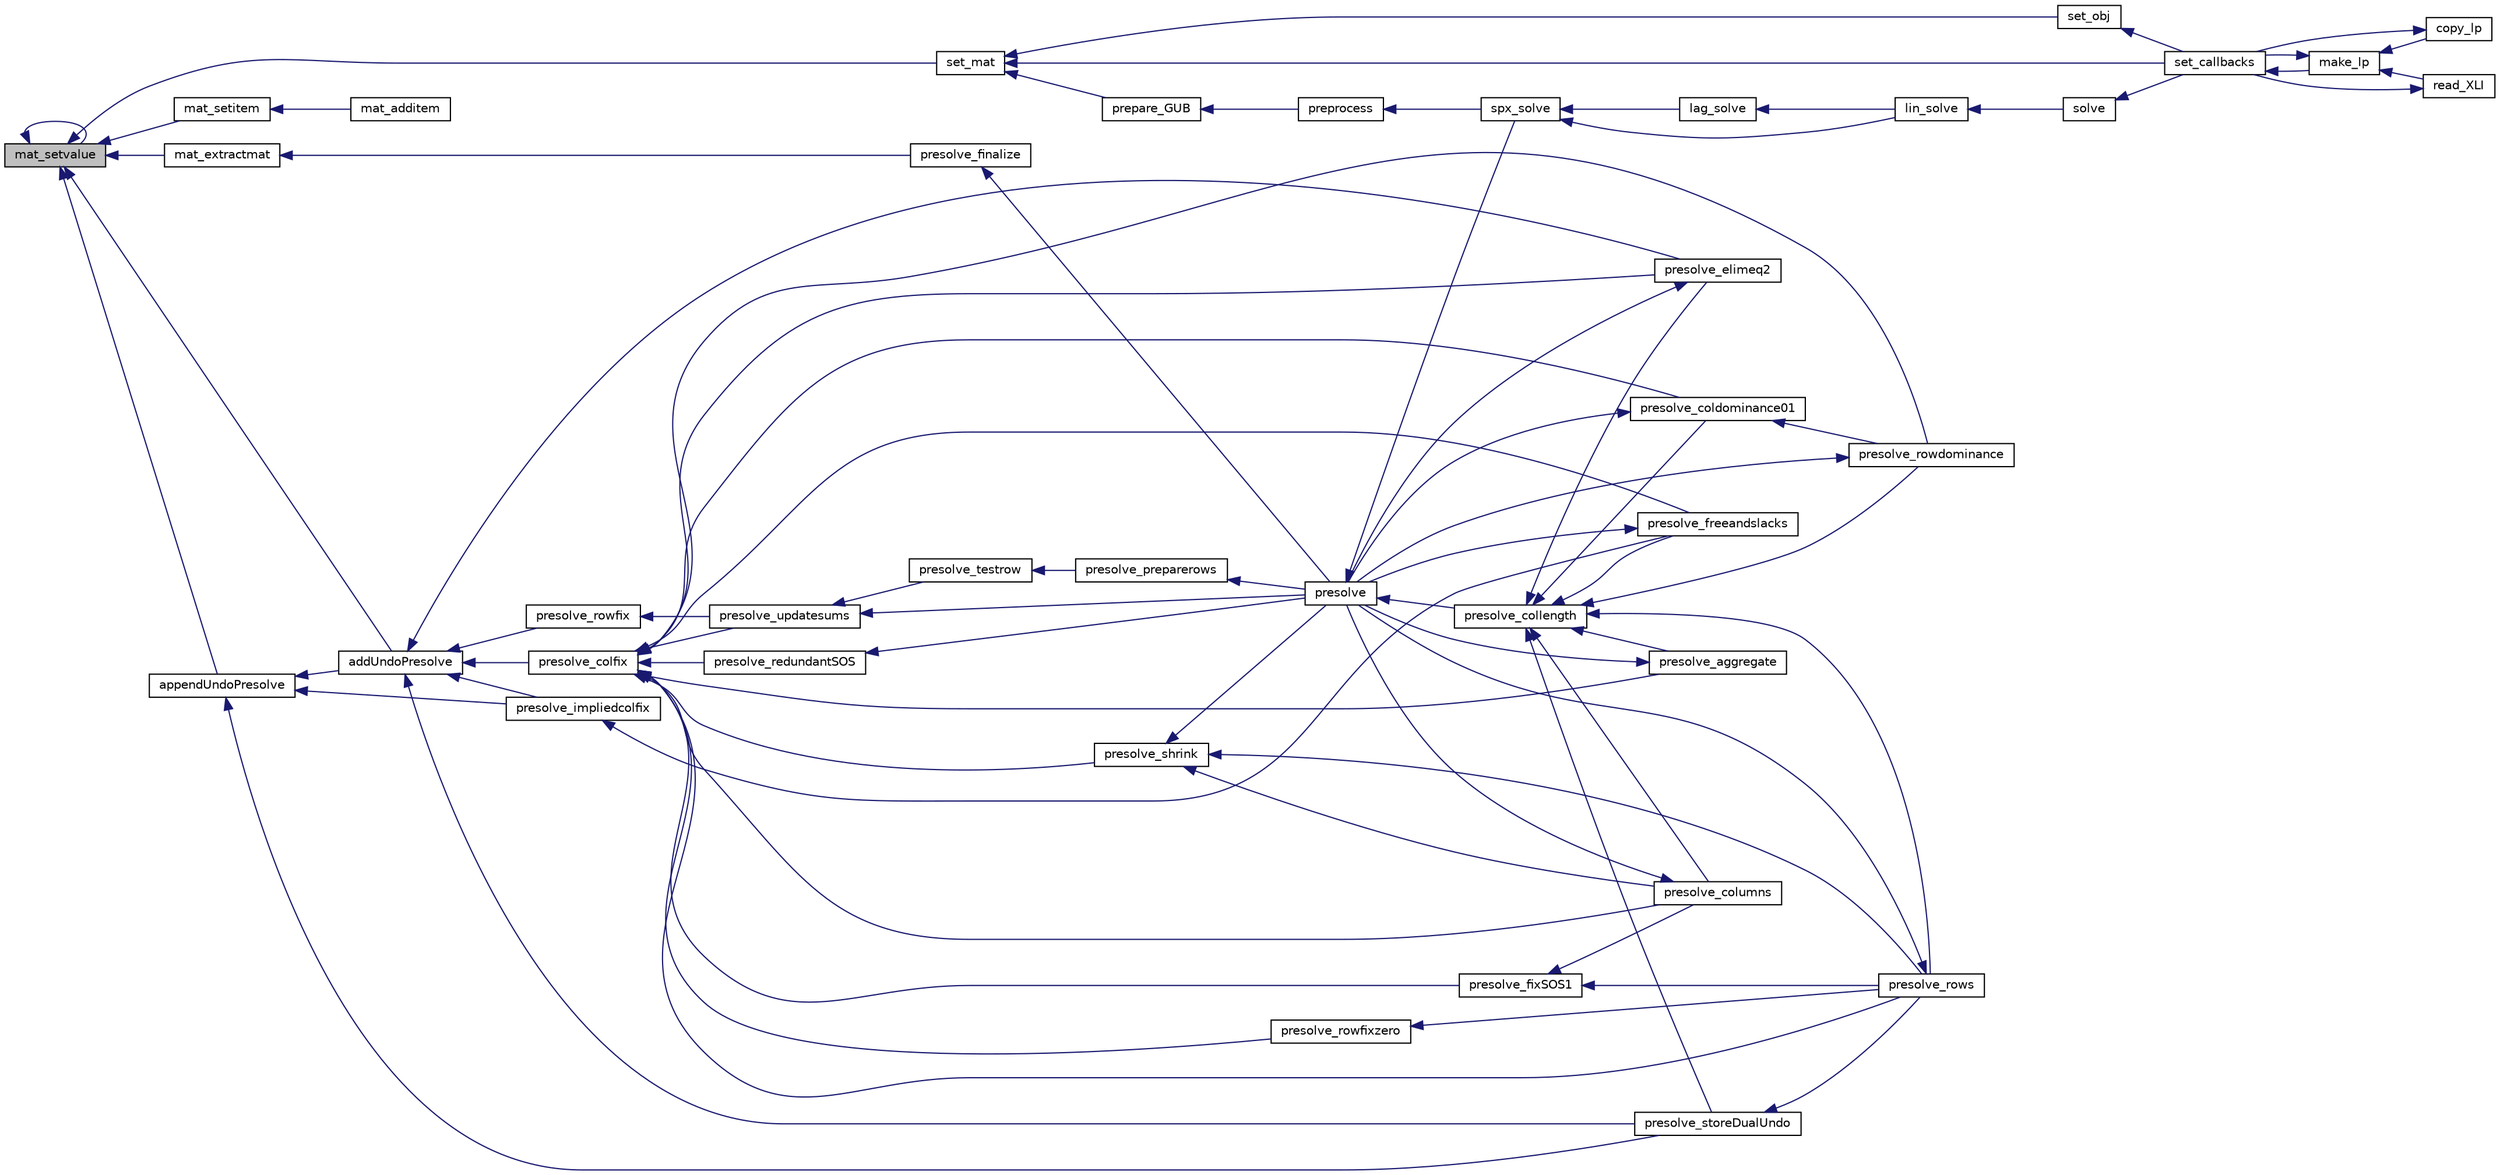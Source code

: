 digraph "mat_setvalue"
{
  edge [fontname="Helvetica",fontsize="10",labelfontname="Helvetica",labelfontsize="10"];
  node [fontname="Helvetica",fontsize="10",shape=record];
  rankdir="LR";
  Node2565 [label="mat_setvalue",height=0.2,width=0.4,color="black", fillcolor="grey75", style="filled", fontcolor="black"];
  Node2565 -> Node2566 [dir="back",color="midnightblue",fontsize="10",style="solid",fontname="Helvetica"];
  Node2566 [label="set_mat",height=0.2,width=0.4,color="black", fillcolor="white", style="filled",URL="$df/df7/lp__lib_8h.html#a21ce2e5c2697a784e679f1b3ae596d92"];
  Node2566 -> Node2567 [dir="back",color="midnightblue",fontsize="10",style="solid",fontname="Helvetica"];
  Node2567 [label="set_obj",height=0.2,width=0.4,color="black", fillcolor="white", style="filled",URL="$df/df7/lp__lib_8h.html#aa23a77296dfa4c4350f59de4eb2dd793"];
  Node2567 -> Node2568 [dir="back",color="midnightblue",fontsize="10",style="solid",fontname="Helvetica"];
  Node2568 [label="set_callbacks",height=0.2,width=0.4,color="black", fillcolor="white", style="filled",URL="$df/df7/lp__lib_8h.html#a929e8acb9704f61e16927c915c15cd07"];
  Node2568 -> Node2569 [dir="back",color="midnightblue",fontsize="10",style="solid",fontname="Helvetica"];
  Node2569 [label="make_lp",height=0.2,width=0.4,color="black", fillcolor="white", style="filled",URL="$df/df7/lp__lib_8h.html#a68a0333d84dd944f67e2a0ec72e346a9"];
  Node2569 -> Node2570 [dir="back",color="midnightblue",fontsize="10",style="solid",fontname="Helvetica"];
  Node2570 [label="copy_lp",height=0.2,width=0.4,color="black", fillcolor="white", style="filled",URL="$df/df7/lp__lib_8h.html#aca83ecdbc200b414db491306f3070ae9"];
  Node2570 -> Node2568 [dir="back",color="midnightblue",fontsize="10",style="solid",fontname="Helvetica"];
  Node2569 -> Node2568 [dir="back",color="midnightblue",fontsize="10",style="solid",fontname="Helvetica"];
  Node2569 -> Node2571 [dir="back",color="midnightblue",fontsize="10",style="solid",fontname="Helvetica"];
  Node2571 [label="read_XLI",height=0.2,width=0.4,color="black", fillcolor="white", style="filled",URL="$df/df7/lp__lib_8h.html#a351dd803960ab0dae2b39f2c65d3a58d"];
  Node2571 -> Node2568 [dir="back",color="midnightblue",fontsize="10",style="solid",fontname="Helvetica"];
  Node2566 -> Node2568 [dir="back",color="midnightblue",fontsize="10",style="solid",fontname="Helvetica"];
  Node2566 -> Node2572 [dir="back",color="midnightblue",fontsize="10",style="solid",fontname="Helvetica"];
  Node2572 [label="prepare_GUB",height=0.2,width=0.4,color="black", fillcolor="white", style="filled",URL="$df/df7/lp__lib_8h.html#aa8871fd842850304a627fbe3be7d31fb"];
  Node2572 -> Node2573 [dir="back",color="midnightblue",fontsize="10",style="solid",fontname="Helvetica"];
  Node2573 [label="preprocess",height=0.2,width=0.4,color="black", fillcolor="white", style="filled",URL="$df/df7/lp__lib_8h.html#a97c637125d89c31df9c86d5b091567be"];
  Node2573 -> Node2574 [dir="back",color="midnightblue",fontsize="10",style="solid",fontname="Helvetica"];
  Node2574 [label="spx_solve",height=0.2,width=0.4,color="black", fillcolor="white", style="filled",URL="$d1/d0a/lp__simplex_8h.html#a3effc8b68c1fb21095e7324d83d0dbf7"];
  Node2574 -> Node2575 [dir="back",color="midnightblue",fontsize="10",style="solid",fontname="Helvetica"];
  Node2575 [label="lag_solve",height=0.2,width=0.4,color="black", fillcolor="white", style="filled",URL="$d1/d0a/lp__simplex_8h.html#a320e9e82c06466267a7cb7844c7767b8"];
  Node2575 -> Node2576 [dir="back",color="midnightblue",fontsize="10",style="solid",fontname="Helvetica"];
  Node2576 [label="lin_solve",height=0.2,width=0.4,color="black", fillcolor="white", style="filled",URL="$d1/d0a/lp__simplex_8h.html#a794b0beb471eb7ece9a694717b65b947"];
  Node2576 -> Node2577 [dir="back",color="midnightblue",fontsize="10",style="solid",fontname="Helvetica"];
  Node2577 [label="solve",height=0.2,width=0.4,color="black", fillcolor="white", style="filled",URL="$df/df7/lp__lib_8h.html#a0f4da3a192397e77e6fe92704d4fad3f"];
  Node2577 -> Node2568 [dir="back",color="midnightblue",fontsize="10",style="solid",fontname="Helvetica"];
  Node2574 -> Node2576 [dir="back",color="midnightblue",fontsize="10",style="solid",fontname="Helvetica"];
  Node2565 -> Node2578 [dir="back",color="midnightblue",fontsize="10",style="solid",fontname="Helvetica"];
  Node2578 [label="mat_extractmat",height=0.2,width=0.4,color="black", fillcolor="white", style="filled",URL="$d0/d48/lp__matrix_8h.html#a8fe5b95ea2aa30bba3f5050534e4c420"];
  Node2578 -> Node2579 [dir="back",color="midnightblue",fontsize="10",style="solid",fontname="Helvetica"];
  Node2579 [label="presolve_finalize",height=0.2,width=0.4,color="black", fillcolor="white", style="filled",URL="$d3/da5/lp__presolve_8c.html#a46c3fddf42b480372a735f9cc14c5c38"];
  Node2579 -> Node2580 [dir="back",color="midnightblue",fontsize="10",style="solid",fontname="Helvetica"];
  Node2580 [label="presolve",height=0.2,width=0.4,color="black", fillcolor="white", style="filled",URL="$da/dae/lp__presolve_8h.html#a63c9f891fb867de51e44d08313fdd585"];
  Node2580 -> Node2581 [dir="back",color="midnightblue",fontsize="10",style="solid",fontname="Helvetica"];
  Node2581 [label="presolve_collength",height=0.2,width=0.4,color="black", fillcolor="white", style="filled",URL="$da/dae/lp__presolve_8h.html#a58b595e285879c5d2996a0a6247d9389"];
  Node2581 -> Node2582 [dir="back",color="midnightblue",fontsize="10",style="solid",fontname="Helvetica"];
  Node2582 [label="presolve_storeDualUndo",height=0.2,width=0.4,color="black", fillcolor="white", style="filled",URL="$d3/da5/lp__presolve_8c.html#a1aba0570d1275e34fbd173aa558c4c14"];
  Node2582 -> Node2583 [dir="back",color="midnightblue",fontsize="10",style="solid",fontname="Helvetica"];
  Node2583 [label="presolve_rows",height=0.2,width=0.4,color="black", fillcolor="white", style="filled",URL="$d3/da5/lp__presolve_8c.html#a93c32e563cfede02af08bd1a3d46bd6d"];
  Node2583 -> Node2580 [dir="back",color="midnightblue",fontsize="10",style="solid",fontname="Helvetica"];
  Node2581 -> Node2584 [dir="back",color="midnightblue",fontsize="10",style="solid",fontname="Helvetica"];
  Node2584 [label="presolve_elimeq2",height=0.2,width=0.4,color="black", fillcolor="white", style="filled",URL="$d3/da5/lp__presolve_8c.html#a7844c56aa332fe22274fffac21b497b8"];
  Node2584 -> Node2580 [dir="back",color="midnightblue",fontsize="10",style="solid",fontname="Helvetica"];
  Node2581 -> Node2585 [dir="back",color="midnightblue",fontsize="10",style="solid",fontname="Helvetica"];
  Node2585 [label="presolve_rowdominance",height=0.2,width=0.4,color="black", fillcolor="white", style="filled",URL="$d3/da5/lp__presolve_8c.html#a7e03acd96990d99539251375f7faff4a"];
  Node2585 -> Node2580 [dir="back",color="midnightblue",fontsize="10",style="solid",fontname="Helvetica"];
  Node2581 -> Node2586 [dir="back",color="midnightblue",fontsize="10",style="solid",fontname="Helvetica"];
  Node2586 [label="presolve_coldominance01",height=0.2,width=0.4,color="black", fillcolor="white", style="filled",URL="$d3/da5/lp__presolve_8c.html#a38ba8dae4e0bbdd4ab2ab77f7d146596"];
  Node2586 -> Node2585 [dir="back",color="midnightblue",fontsize="10",style="solid",fontname="Helvetica"];
  Node2586 -> Node2580 [dir="back",color="midnightblue",fontsize="10",style="solid",fontname="Helvetica"];
  Node2581 -> Node2587 [dir="back",color="midnightblue",fontsize="10",style="solid",fontname="Helvetica"];
  Node2587 [label="presolve_aggregate",height=0.2,width=0.4,color="black", fillcolor="white", style="filled",URL="$d3/da5/lp__presolve_8c.html#accb9e4202e7222ff4aba91e3c15efa73"];
  Node2587 -> Node2580 [dir="back",color="midnightblue",fontsize="10",style="solid",fontname="Helvetica"];
  Node2581 -> Node2588 [dir="back",color="midnightblue",fontsize="10",style="solid",fontname="Helvetica"];
  Node2588 [label="presolve_columns",height=0.2,width=0.4,color="black", fillcolor="white", style="filled",URL="$d3/da5/lp__presolve_8c.html#ada5e067bb25106a6d8ecd75d23be8600"];
  Node2588 -> Node2580 [dir="back",color="midnightblue",fontsize="10",style="solid",fontname="Helvetica"];
  Node2581 -> Node2589 [dir="back",color="midnightblue",fontsize="10",style="solid",fontname="Helvetica"];
  Node2589 [label="presolve_freeandslacks",height=0.2,width=0.4,color="black", fillcolor="white", style="filled",URL="$d3/da5/lp__presolve_8c.html#a62d34320b14c8946670a7fc73a04828a"];
  Node2589 -> Node2580 [dir="back",color="midnightblue",fontsize="10",style="solid",fontname="Helvetica"];
  Node2581 -> Node2583 [dir="back",color="midnightblue",fontsize="10",style="solid",fontname="Helvetica"];
  Node2580 -> Node2574 [dir="back",color="midnightblue",fontsize="10",style="solid",fontname="Helvetica"];
  Node2565 -> Node2590 [dir="back",color="midnightblue",fontsize="10",style="solid",fontname="Helvetica"];
  Node2590 [label="mat_setitem",height=0.2,width=0.4,color="black", fillcolor="white", style="filled",URL="$d0/d48/lp__matrix_8h.html#ac8defba940597273d1e2f41af9c4fdd6"];
  Node2590 -> Node2591 [dir="back",color="midnightblue",fontsize="10",style="solid",fontname="Helvetica"];
  Node2591 [label="mat_additem",height=0.2,width=0.4,color="black", fillcolor="white", style="filled",URL="$d0/d48/lp__matrix_8h.html#adae88f0f1d337755cfa985774c30135f"];
  Node2565 -> Node2565 [dir="back",color="midnightblue",fontsize="10",style="solid",fontname="Helvetica"];
  Node2565 -> Node2592 [dir="back",color="midnightblue",fontsize="10",style="solid",fontname="Helvetica"];
  Node2592 [label="appendUndoPresolve",height=0.2,width=0.4,color="black", fillcolor="white", style="filled",URL="$d0/d48/lp__matrix_8h.html#aa8e38f815c9cbd06ef78e67a7f0cb056"];
  Node2592 -> Node2593 [dir="back",color="midnightblue",fontsize="10",style="solid",fontname="Helvetica"];
  Node2593 [label="addUndoPresolve",height=0.2,width=0.4,color="black", fillcolor="white", style="filled",URL="$d0/d48/lp__matrix_8h.html#a1d2df317ce9ff9f7d2175c6f4f5998fd"];
  Node2593 -> Node2582 [dir="back",color="midnightblue",fontsize="10",style="solid",fontname="Helvetica"];
  Node2593 -> Node2594 [dir="back",color="midnightblue",fontsize="10",style="solid",fontname="Helvetica"];
  Node2594 [label="presolve_rowfix",height=0.2,width=0.4,color="black", fillcolor="white", style="filled",URL="$d3/da5/lp__presolve_8c.html#a520eef3ceedd449b38f7efcba96f8f9d"];
  Node2594 -> Node2595 [dir="back",color="midnightblue",fontsize="10",style="solid",fontname="Helvetica"];
  Node2595 [label="presolve_updatesums",height=0.2,width=0.4,color="black", fillcolor="white", style="filled",URL="$da/dae/lp__presolve_8h.html#a48aae6398bfe8f3779631422b53e0f2c"];
  Node2595 -> Node2596 [dir="back",color="midnightblue",fontsize="10",style="solid",fontname="Helvetica"];
  Node2596 [label="presolve_testrow",height=0.2,width=0.4,color="black", fillcolor="white", style="filled",URL="$d3/da5/lp__presolve_8c.html#ad41ebd5dd7c996f3138eacf6bbf4484f"];
  Node2596 -> Node2597 [dir="back",color="midnightblue",fontsize="10",style="solid",fontname="Helvetica"];
  Node2597 [label="presolve_preparerows",height=0.2,width=0.4,color="black", fillcolor="white", style="filled",URL="$d3/da5/lp__presolve_8c.html#a8907ce5b9083799d1f9b1245a265a104"];
  Node2597 -> Node2580 [dir="back",color="midnightblue",fontsize="10",style="solid",fontname="Helvetica"];
  Node2595 -> Node2580 [dir="back",color="midnightblue",fontsize="10",style="solid",fontname="Helvetica"];
  Node2593 -> Node2598 [dir="back",color="midnightblue",fontsize="10",style="solid",fontname="Helvetica"];
  Node2598 [label="presolve_colfix",height=0.2,width=0.4,color="black", fillcolor="white", style="filled",URL="$da/dae/lp__presolve_8h.html#a5ac5af2f2db21d53c5a0655080959a42"];
  Node2598 -> Node2599 [dir="back",color="midnightblue",fontsize="10",style="solid",fontname="Helvetica"];
  Node2599 [label="presolve_shrink",height=0.2,width=0.4,color="black", fillcolor="white", style="filled",URL="$da/dae/lp__presolve_8h.html#a0af83f2ddc82962e4531d33df40823b4"];
  Node2599 -> Node2588 [dir="back",color="midnightblue",fontsize="10",style="solid",fontname="Helvetica"];
  Node2599 -> Node2583 [dir="back",color="midnightblue",fontsize="10",style="solid",fontname="Helvetica"];
  Node2599 -> Node2580 [dir="back",color="midnightblue",fontsize="10",style="solid",fontname="Helvetica"];
  Node2598 -> Node2600 [dir="back",color="midnightblue",fontsize="10",style="solid",fontname="Helvetica"];
  Node2600 [label="presolve_redundantSOS",height=0.2,width=0.4,color="black", fillcolor="white", style="filled",URL="$d3/da5/lp__presolve_8c.html#a59de989fa2e2b3a1c70900138341444c"];
  Node2600 -> Node2580 [dir="back",color="midnightblue",fontsize="10",style="solid",fontname="Helvetica"];
  Node2598 -> Node2601 [dir="back",color="midnightblue",fontsize="10",style="solid",fontname="Helvetica"];
  Node2601 [label="presolve_fixSOS1",height=0.2,width=0.4,color="black", fillcolor="white", style="filled",URL="$d3/da5/lp__presolve_8c.html#afe23851dfda31715aa642bf989e12ffc"];
  Node2601 -> Node2588 [dir="back",color="midnightblue",fontsize="10",style="solid",fontname="Helvetica"];
  Node2601 -> Node2583 [dir="back",color="midnightblue",fontsize="10",style="solid",fontname="Helvetica"];
  Node2598 -> Node2602 [dir="back",color="midnightblue",fontsize="10",style="solid",fontname="Helvetica"];
  Node2602 [label="presolve_rowfixzero",height=0.2,width=0.4,color="black", fillcolor="white", style="filled",URL="$d3/da5/lp__presolve_8c.html#a4f192a0462d482c119b3966df893497c"];
  Node2602 -> Node2583 [dir="back",color="midnightblue",fontsize="10",style="solid",fontname="Helvetica"];
  Node2598 -> Node2584 [dir="back",color="midnightblue",fontsize="10",style="solid",fontname="Helvetica"];
  Node2598 -> Node2595 [dir="back",color="midnightblue",fontsize="10",style="solid",fontname="Helvetica"];
  Node2598 -> Node2585 [dir="back",color="midnightblue",fontsize="10",style="solid",fontname="Helvetica"];
  Node2598 -> Node2586 [dir="back",color="midnightblue",fontsize="10",style="solid",fontname="Helvetica"];
  Node2598 -> Node2587 [dir="back",color="midnightblue",fontsize="10",style="solid",fontname="Helvetica"];
  Node2598 -> Node2588 [dir="back",color="midnightblue",fontsize="10",style="solid",fontname="Helvetica"];
  Node2598 -> Node2589 [dir="back",color="midnightblue",fontsize="10",style="solid",fontname="Helvetica"];
  Node2598 -> Node2583 [dir="back",color="midnightblue",fontsize="10",style="solid",fontname="Helvetica"];
  Node2593 -> Node2584 [dir="back",color="midnightblue",fontsize="10",style="solid",fontname="Helvetica"];
  Node2593 -> Node2603 [dir="back",color="midnightblue",fontsize="10",style="solid",fontname="Helvetica"];
  Node2603 [label="presolve_impliedcolfix",height=0.2,width=0.4,color="black", fillcolor="white", style="filled",URL="$d3/da5/lp__presolve_8c.html#a25320b5f693a313addfb4d08c8d8a4fc"];
  Node2603 -> Node2589 [dir="back",color="midnightblue",fontsize="10",style="solid",fontname="Helvetica"];
  Node2592 -> Node2582 [dir="back",color="midnightblue",fontsize="10",style="solid",fontname="Helvetica"];
  Node2592 -> Node2603 [dir="back",color="midnightblue",fontsize="10",style="solid",fontname="Helvetica"];
  Node2565 -> Node2593 [dir="back",color="midnightblue",fontsize="10",style="solid",fontname="Helvetica"];
}
